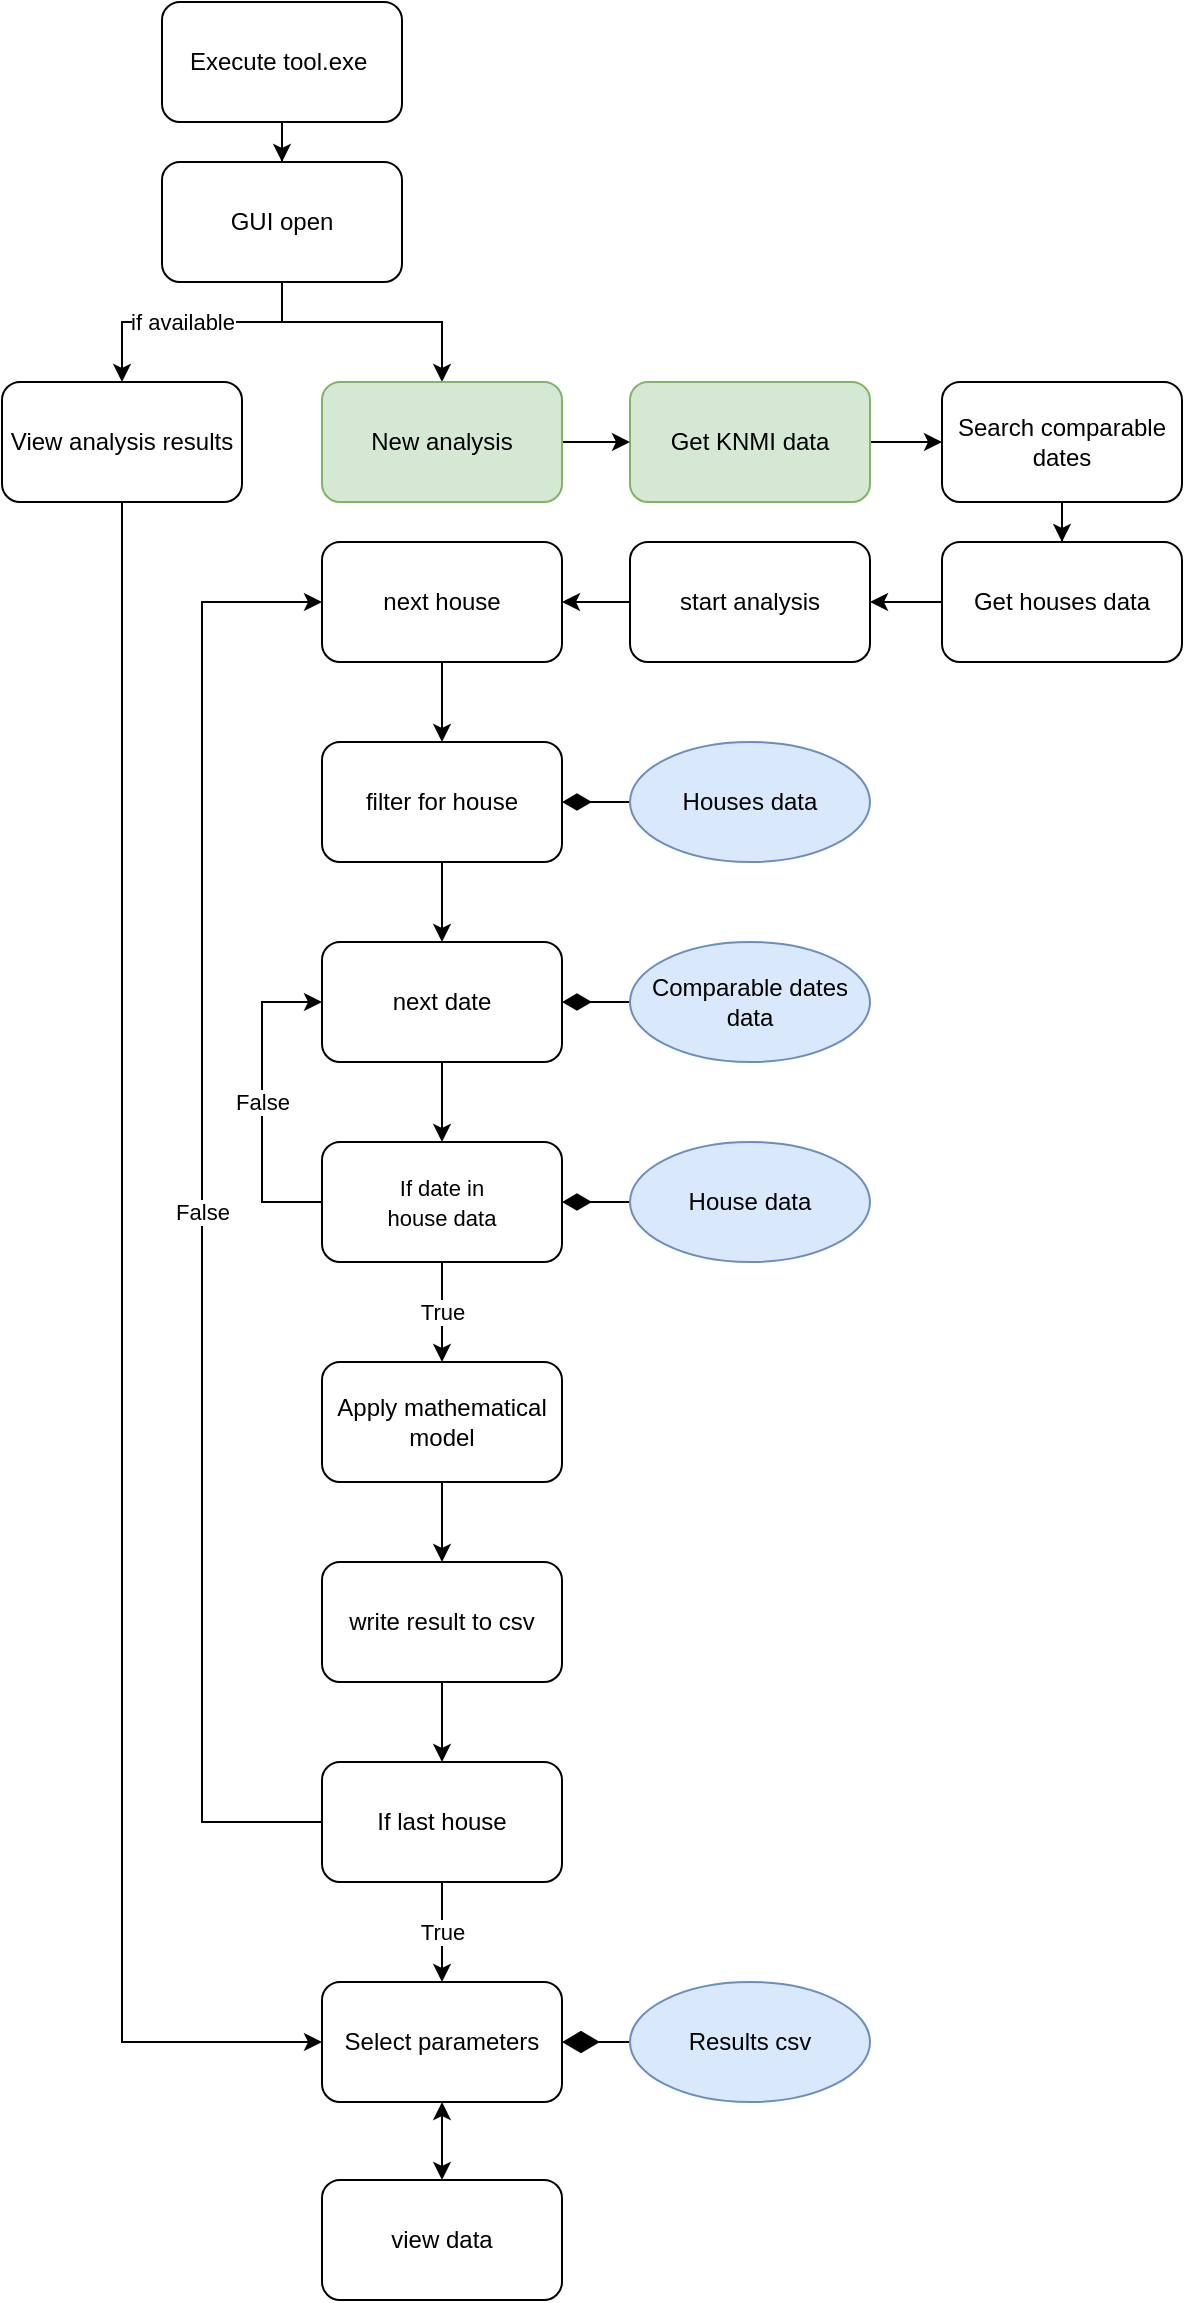 <mxfile version="13.6.5">
    <diagram id="GE7l6IvWK7KUjmLiYkjb" name="Page-1">
        <mxGraphModel dx="886" dy="575" grid="1" gridSize="10" guides="1" tooltips="1" connect="1" arrows="1" fold="1" page="1" pageScale="1" pageWidth="827" pageHeight="1169" math="0" shadow="0">
            <root>
                <mxCell id="0"/>
                <mxCell id="1" parent="0"/>
                <mxCell id="fKveHJgTzVFRnEBxEZMC-4" value="" style="edgeStyle=orthogonalEdgeStyle;rounded=0;orthogonalLoop=1;jettySize=auto;html=1;" parent="1" source="fKveHJgTzVFRnEBxEZMC-2" target="fKveHJgTzVFRnEBxEZMC-3" edge="1">
                    <mxGeometry relative="1" as="geometry"/>
                </mxCell>
                <mxCell id="fKveHJgTzVFRnEBxEZMC-2" value="Execute tool.exe&amp;nbsp;" style="rounded=1;whiteSpace=wrap;html=1;" parent="1" vertex="1">
                    <mxGeometry x="120" y="10" width="120" height="60" as="geometry"/>
                </mxCell>
                <mxCell id="fKveHJgTzVFRnEBxEZMC-34" value="" style="edgeStyle=orthogonalEdgeStyle;rounded=0;orthogonalLoop=1;jettySize=auto;html=1;" parent="1" source="fKveHJgTzVFRnEBxEZMC-3" target="fKveHJgTzVFRnEBxEZMC-27" edge="1">
                    <mxGeometry relative="1" as="geometry">
                        <Array as="points">
                            <mxPoint x="180" y="170"/>
                            <mxPoint x="260" y="170"/>
                        </Array>
                    </mxGeometry>
                </mxCell>
                <mxCell id="fKveHJgTzVFRnEBxEZMC-35" value="if available" style="edgeStyle=orthogonalEdgeStyle;rounded=0;orthogonalLoop=1;jettySize=auto;html=1;" parent="1" source="fKveHJgTzVFRnEBxEZMC-3" target="fKveHJgTzVFRnEBxEZMC-26" edge="1">
                    <mxGeometry x="0.077" relative="1" as="geometry">
                        <Array as="points">
                            <mxPoint x="180" y="170"/>
                            <mxPoint x="100" y="170"/>
                        </Array>
                        <mxPoint as="offset"/>
                    </mxGeometry>
                </mxCell>
                <mxCell id="fKveHJgTzVFRnEBxEZMC-3" value="GUI open" style="whiteSpace=wrap;html=1;rounded=1;" parent="1" vertex="1">
                    <mxGeometry x="120" y="90" width="120" height="60" as="geometry"/>
                </mxCell>
                <mxCell id="fKveHJgTzVFRnEBxEZMC-81" value="" style="edgeStyle=orthogonalEdgeStyle;rounded=0;orthogonalLoop=1;jettySize=auto;html=1;startArrow=none;startFill=0;startSize=0;endArrow=classic;endFill=1;endSize=6;targetPerimeterSpacing=0;exitX=0.5;exitY=1;exitDx=0;exitDy=0;" parent="1" source="fKveHJgTzVFRnEBxEZMC-12" target="fKveHJgTzVFRnEBxEZMC-14" edge="1">
                    <mxGeometry relative="1" as="geometry">
                        <Array as="points">
                            <mxPoint x="570" y="310"/>
                        </Array>
                    </mxGeometry>
                </mxCell>
                <mxCell id="fKveHJgTzVFRnEBxEZMC-112" value="" style="edgeStyle=orthogonalEdgeStyle;rounded=0;orthogonalLoop=1;jettySize=auto;html=1;startArrow=none;startFill=0;startSize=0;endArrow=classic;endFill=1;endSize=6;targetPerimeterSpacing=0;" parent="1" source="fKveHJgTzVFRnEBxEZMC-10" target="fKveHJgTzVFRnEBxEZMC-111" edge="1">
                    <mxGeometry relative="1" as="geometry"/>
                </mxCell>
                <mxCell id="fKveHJgTzVFRnEBxEZMC-10" value="Get KNMI data" style="whiteSpace=wrap;html=1;rounded=1;fillColor=#d5e8d4;strokeColor=#82b366;" parent="1" vertex="1">
                    <mxGeometry x="354" y="200" width="120" height="60" as="geometry"/>
                </mxCell>
                <mxCell id="fKveHJgTzVFRnEBxEZMC-95" value="" style="edgeStyle=orthogonalEdgeStyle;rounded=0;orthogonalLoop=1;jettySize=auto;html=1;startArrow=none;startFill=0;startSize=0;endArrow=classic;endFill=1;endSize=6;targetPerimeterSpacing=0;" parent="1" source="fKveHJgTzVFRnEBxEZMC-14" target="fKveHJgTzVFRnEBxEZMC-94" edge="1">
                    <mxGeometry relative="1" as="geometry"/>
                </mxCell>
                <mxCell id="fKveHJgTzVFRnEBxEZMC-14" value="start analysis" style="whiteSpace=wrap;html=1;rounded=1;" parent="1" vertex="1">
                    <mxGeometry x="354" y="280" width="120" height="60" as="geometry"/>
                </mxCell>
                <mxCell id="fKveHJgTzVFRnEBxEZMC-60" style="edgeStyle=orthogonalEdgeStyle;rounded=0;orthogonalLoop=1;jettySize=auto;html=1;entryX=0;entryY=0.5;entryDx=0;entryDy=0;" parent="1" source="fKveHJgTzVFRnEBxEZMC-26" target="fKveHJgTzVFRnEBxEZMC-58" edge="1">
                    <mxGeometry relative="1" as="geometry">
                        <Array as="points">
                            <mxPoint x="100" y="1030"/>
                        </Array>
                    </mxGeometry>
                </mxCell>
                <mxCell id="fKveHJgTzVFRnEBxEZMC-26" value="View analysis results" style="rounded=1;whiteSpace=wrap;html=1;" parent="1" vertex="1">
                    <mxGeometry x="40" y="200" width="120" height="60" as="geometry"/>
                </mxCell>
                <mxCell id="fKveHJgTzVFRnEBxEZMC-88" style="edgeStyle=orthogonalEdgeStyle;rounded=0;orthogonalLoop=1;jettySize=auto;html=1;exitX=1;exitY=0.5;exitDx=0;exitDy=0;entryX=0;entryY=0.5;entryDx=0;entryDy=0;startArrow=none;startFill=0;startSize=0;endArrow=classic;endFill=1;endSize=6;targetPerimeterSpacing=0;" parent="1" source="fKveHJgTzVFRnEBxEZMC-27" target="fKveHJgTzVFRnEBxEZMC-10" edge="1">
                    <mxGeometry relative="1" as="geometry"/>
                </mxCell>
                <mxCell id="fKveHJgTzVFRnEBxEZMC-27" value="New analysis" style="rounded=1;whiteSpace=wrap;html=1;fillColor=#d5e8d4;strokeColor=#82b366;" parent="1" vertex="1">
                    <mxGeometry x="200" y="200" width="120" height="60" as="geometry"/>
                </mxCell>
                <mxCell id="fKveHJgTzVFRnEBxEZMC-129" value="" style="edgeStyle=orthogonalEdgeStyle;rounded=0;orthogonalLoop=1;jettySize=auto;html=1;startArrow=none;startFill=0;startSize=0;endArrow=classic;endFill=1;endSize=6;targetPerimeterSpacing=0;" parent="1" source="fKveHJgTzVFRnEBxEZMC-54" edge="1">
                    <mxGeometry relative="1" as="geometry">
                        <mxPoint x="260" y="890" as="targetPoint"/>
                    </mxGeometry>
                </mxCell>
                <mxCell id="fKveHJgTzVFRnEBxEZMC-54" value="write result to csv" style="whiteSpace=wrap;html=1;rounded=1;" parent="1" vertex="1">
                    <mxGeometry x="200" y="790" width="120" height="60" as="geometry"/>
                </mxCell>
                <mxCell id="fKveHJgTzVFRnEBxEZMC-69" value="" style="edgeStyle=orthogonalEdgeStyle;rounded=0;orthogonalLoop=1;jettySize=auto;html=1;startArrow=classic;startFill=1;" parent="1" source="fKveHJgTzVFRnEBxEZMC-58" target="fKveHJgTzVFRnEBxEZMC-68" edge="1">
                    <mxGeometry relative="1" as="geometry"/>
                </mxCell>
                <mxCell id="fKveHJgTzVFRnEBxEZMC-58" value="Select parameters" style="whiteSpace=wrap;html=1;rounded=1;" parent="1" vertex="1">
                    <mxGeometry x="200" y="1000" width="120" height="60" as="geometry"/>
                </mxCell>
                <mxCell id="fKveHJgTzVFRnEBxEZMC-75" value="" style="edgeStyle=orthogonalEdgeStyle;rounded=0;orthogonalLoop=1;jettySize=auto;html=1;startArrow=none;startFill=0;endArrow=diamondThin;endFill=1;endSize=16;startSize=0;targetPerimeterSpacing=0;exitX=0;exitY=0.5;exitDx=0;exitDy=0;" parent="1" source="fKveHJgTzVFRnEBxEZMC-134" target="fKveHJgTzVFRnEBxEZMC-58" edge="1">
                    <mxGeometry relative="1" as="geometry">
                        <mxPoint x="354" y="1040" as="sourcePoint"/>
                    </mxGeometry>
                </mxCell>
                <mxCell id="fKveHJgTzVFRnEBxEZMC-68" value="view data" style="whiteSpace=wrap;html=1;rounded=1;" parent="1" vertex="1">
                    <mxGeometry x="200" y="1099" width="120" height="60" as="geometry"/>
                </mxCell>
                <mxCell id="fKveHJgTzVFRnEBxEZMC-12" value="Get houses data" style="whiteSpace=wrap;html=1;rounded=1;" parent="1" vertex="1">
                    <mxGeometry x="510" y="280" width="120" height="60" as="geometry"/>
                </mxCell>
                <mxCell id="fKveHJgTzVFRnEBxEZMC-102" value="" style="edgeStyle=orthogonalEdgeStyle;rounded=0;orthogonalLoop=1;jettySize=auto;html=1;startArrow=none;startFill=0;startSize=0;endArrow=classic;endFill=1;endSize=6;targetPerimeterSpacing=0;" parent="1" source="fKveHJgTzVFRnEBxEZMC-94" target="fKveHJgTzVFRnEBxEZMC-101" edge="1">
                    <mxGeometry relative="1" as="geometry"/>
                </mxCell>
                <mxCell id="fKveHJgTzVFRnEBxEZMC-94" value="next house" style="whiteSpace=wrap;html=1;rounded=1;" parent="1" vertex="1">
                    <mxGeometry x="200" y="280" width="120" height="60" as="geometry"/>
                </mxCell>
                <mxCell id="fKveHJgTzVFRnEBxEZMC-117" value="" style="edgeStyle=orthogonalEdgeStyle;rounded=0;orthogonalLoop=1;jettySize=auto;html=1;startArrow=none;startFill=0;startSize=0;endArrow=classic;endFill=1;endSize=6;targetPerimeterSpacing=0;" parent="1" source="fKveHJgTzVFRnEBxEZMC-96" target="fKveHJgTzVFRnEBxEZMC-116" edge="1">
                    <mxGeometry relative="1" as="geometry"/>
                </mxCell>
                <mxCell id="fKveHJgTzVFRnEBxEZMC-96" value="next date" style="rounded=1;whiteSpace=wrap;html=1;" parent="1" vertex="1">
                    <mxGeometry x="200" y="480" width="120" height="60" as="geometry"/>
                </mxCell>
                <mxCell id="fKveHJgTzVFRnEBxEZMC-100" style="edgeStyle=orthogonalEdgeStyle;rounded=0;orthogonalLoop=1;jettySize=auto;html=1;startArrow=none;startFill=0;startSize=0;endArrow=diamondThin;endFill=1;endSize=12;targetPerimeterSpacing=0;entryX=1;entryY=0.5;entryDx=0;entryDy=0;" parent="1" source="fKveHJgTzVFRnEBxEZMC-97" target="fKveHJgTzVFRnEBxEZMC-96" edge="1">
                    <mxGeometry relative="1" as="geometry">
                        <mxPoint x="330" y="510" as="targetPoint"/>
                    </mxGeometry>
                </mxCell>
                <mxCell id="fKveHJgTzVFRnEBxEZMC-97" value="Comparable dates data" style="ellipse;whiteSpace=wrap;html=1;fillColor=#dae8fc;strokeColor=#6c8ebf;" parent="1" vertex="1">
                    <mxGeometry x="354" y="480" width="120" height="60" as="geometry"/>
                </mxCell>
                <mxCell id="fKveHJgTzVFRnEBxEZMC-122" value="" style="edgeStyle=orthogonalEdgeStyle;rounded=0;orthogonalLoop=1;jettySize=auto;html=1;startArrow=none;startFill=0;startSize=0;endArrow=classic;endFill=1;endSize=6;targetPerimeterSpacing=0;" parent="1" source="fKveHJgTzVFRnEBxEZMC-101" target="fKveHJgTzVFRnEBxEZMC-96" edge="1">
                    <mxGeometry relative="1" as="geometry"/>
                </mxCell>
                <mxCell id="fKveHJgTzVFRnEBxEZMC-101" value="filter for house" style="rounded=1;whiteSpace=wrap;html=1;" parent="1" vertex="1">
                    <mxGeometry x="200" y="380" width="120" height="60" as="geometry"/>
                </mxCell>
                <mxCell id="fKveHJgTzVFRnEBxEZMC-104" style="edgeStyle=orthogonalEdgeStyle;rounded=0;orthogonalLoop=1;jettySize=auto;html=1;entryX=1;entryY=0.5;entryDx=0;entryDy=0;startArrow=none;startFill=0;startSize=0;endArrow=diamondThin;endFill=1;endSize=12;targetPerimeterSpacing=0;" parent="1" source="fKveHJgTzVFRnEBxEZMC-103" target="fKveHJgTzVFRnEBxEZMC-101" edge="1">
                    <mxGeometry relative="1" as="geometry"/>
                </mxCell>
                <mxCell id="fKveHJgTzVFRnEBxEZMC-103" value="Houses data" style="ellipse;whiteSpace=wrap;html=1;fillColor=#dae8fc;strokeColor=#6c8ebf;resizeWidth=0;resizeHeight=0;" parent="1" vertex="1">
                    <mxGeometry x="354" y="380" width="120" height="60" as="geometry"/>
                </mxCell>
                <mxCell id="fKveHJgTzVFRnEBxEZMC-113" value="" style="edgeStyle=orthogonalEdgeStyle;rounded=0;orthogonalLoop=1;jettySize=auto;html=1;startArrow=none;startFill=0;startSize=0;endArrow=classic;endFill=1;endSize=6;targetPerimeterSpacing=0;" parent="1" source="fKveHJgTzVFRnEBxEZMC-111" target="fKveHJgTzVFRnEBxEZMC-12" edge="1">
                    <mxGeometry relative="1" as="geometry"/>
                </mxCell>
                <mxCell id="fKveHJgTzVFRnEBxEZMC-111" value="Search comparable dates" style="rounded=1;whiteSpace=wrap;html=1;" parent="1" vertex="1">
                    <mxGeometry x="510" y="200" width="120" height="60" as="geometry"/>
                </mxCell>
                <mxCell id="fKveHJgTzVFRnEBxEZMC-120" value="False" style="edgeStyle=orthogonalEdgeStyle;rounded=0;orthogonalLoop=1;jettySize=auto;html=1;entryX=0;entryY=0.5;entryDx=0;entryDy=0;startArrow=none;startFill=0;startSize=0;endArrow=classic;endFill=1;endSize=6;targetPerimeterSpacing=0;exitX=0;exitY=0.5;exitDx=0;exitDy=0;" parent="1" source="fKveHJgTzVFRnEBxEZMC-116" target="fKveHJgTzVFRnEBxEZMC-96" edge="1">
                    <mxGeometry relative="1" as="geometry">
                        <mxPoint x="260" y="650" as="sourcePoint"/>
                        <Array as="points">
                            <mxPoint x="170" y="610"/>
                            <mxPoint x="170" y="510"/>
                        </Array>
                        <mxPoint as="offset"/>
                    </mxGeometry>
                </mxCell>
                <mxCell id="fKveHJgTzVFRnEBxEZMC-127" value="True" style="edgeStyle=orthogonalEdgeStyle;rounded=0;orthogonalLoop=1;jettySize=auto;html=1;startArrow=none;startFill=0;startSize=0;endArrow=classic;endFill=1;endSize=6;targetPerimeterSpacing=0;" parent="1" source="fKveHJgTzVFRnEBxEZMC-116" target="fKveHJgTzVFRnEBxEZMC-123" edge="1">
                    <mxGeometry relative="1" as="geometry"/>
                </mxCell>
                <mxCell id="fKveHJgTzVFRnEBxEZMC-116" value="&lt;span style=&quot;font-size: 11px ; background-color: rgb(255 , 255 , 255)&quot;&gt;If date in&lt;/span&gt;&lt;br style=&quot;font-size: 11px&quot;&gt;&lt;span style=&quot;font-size: 11px ; background-color: rgb(255 , 255 , 255)&quot;&gt;house data&lt;/span&gt;" style="whiteSpace=wrap;html=1;rounded=1;" parent="1" vertex="1">
                    <mxGeometry x="200" y="580" width="120" height="60" as="geometry"/>
                </mxCell>
                <mxCell id="fKveHJgTzVFRnEBxEZMC-119" value="" style="edgeStyle=orthogonalEdgeStyle;rounded=0;orthogonalLoop=1;jettySize=auto;html=1;startArrow=none;startFill=0;startSize=0;endArrow=diamondThin;endFill=1;endSize=12;targetPerimeterSpacing=0;" parent="1" source="fKveHJgTzVFRnEBxEZMC-118" target="fKveHJgTzVFRnEBxEZMC-116" edge="1">
                    <mxGeometry relative="1" as="geometry"/>
                </mxCell>
                <mxCell id="fKveHJgTzVFRnEBxEZMC-118" value="House data" style="ellipse;whiteSpace=wrap;html=1;fillColor=#dae8fc;strokeColor=#6c8ebf;resizeWidth=0;resizeHeight=0;" parent="1" vertex="1">
                    <mxGeometry x="354" y="580" width="120" height="60" as="geometry"/>
                </mxCell>
                <mxCell id="fKveHJgTzVFRnEBxEZMC-126" value="" style="edgeStyle=orthogonalEdgeStyle;rounded=0;orthogonalLoop=1;jettySize=auto;html=1;startArrow=none;startFill=0;startSize=0;endArrow=classic;endFill=1;endSize=6;targetPerimeterSpacing=0;" parent="1" source="fKveHJgTzVFRnEBxEZMC-123" target="fKveHJgTzVFRnEBxEZMC-54" edge="1">
                    <mxGeometry relative="1" as="geometry"/>
                </mxCell>
                <mxCell id="fKveHJgTzVFRnEBxEZMC-123" value="Apply mathematical model" style="whiteSpace=wrap;html=1;rounded=1;" parent="1" vertex="1">
                    <mxGeometry x="200" y="690" width="120" height="60" as="geometry"/>
                </mxCell>
                <mxCell id="fKveHJgTzVFRnEBxEZMC-131" value="True" style="edgeStyle=orthogonalEdgeStyle;rounded=0;orthogonalLoop=1;jettySize=auto;html=1;entryX=0.5;entryY=0;entryDx=0;entryDy=0;startArrow=none;startFill=0;startSize=0;endArrow=classic;endFill=1;endSize=6;targetPerimeterSpacing=0;" parent="1" source="fKveHJgTzVFRnEBxEZMC-128" target="fKveHJgTzVFRnEBxEZMC-58" edge="1">
                    <mxGeometry relative="1" as="geometry"/>
                </mxCell>
                <mxCell id="fKveHJgTzVFRnEBxEZMC-132" value="False" style="edgeStyle=orthogonalEdgeStyle;rounded=0;orthogonalLoop=1;jettySize=auto;html=1;exitX=0;exitY=0.5;exitDx=0;exitDy=0;entryX=0;entryY=0.5;entryDx=0;entryDy=0;startArrow=none;startFill=0;startSize=0;endArrow=classic;endFill=1;endSize=6;targetPerimeterSpacing=0;" parent="1" source="fKveHJgTzVFRnEBxEZMC-128" target="fKveHJgTzVFRnEBxEZMC-94" edge="1">
                    <mxGeometry relative="1" as="geometry">
                        <Array as="points">
                            <mxPoint x="140" y="920"/>
                            <mxPoint x="140" y="310"/>
                        </Array>
                    </mxGeometry>
                </mxCell>
                <mxCell id="fKveHJgTzVFRnEBxEZMC-128" value="If last house" style="whiteSpace=wrap;html=1;rounded=1;" parent="1" vertex="1">
                    <mxGeometry x="200" y="890" width="120" height="60" as="geometry"/>
                </mxCell>
                <mxCell id="fKveHJgTzVFRnEBxEZMC-134" value="Results csv" style="ellipse;whiteSpace=wrap;html=1;fillColor=#dae8fc;strokeColor=#6c8ebf;resizeWidth=0;resizeHeight=0;" parent="1" vertex="1">
                    <mxGeometry x="354" y="1000" width="120" height="60" as="geometry"/>
                </mxCell>
            </root>
        </mxGraphModel>
    </diagram>
</mxfile>